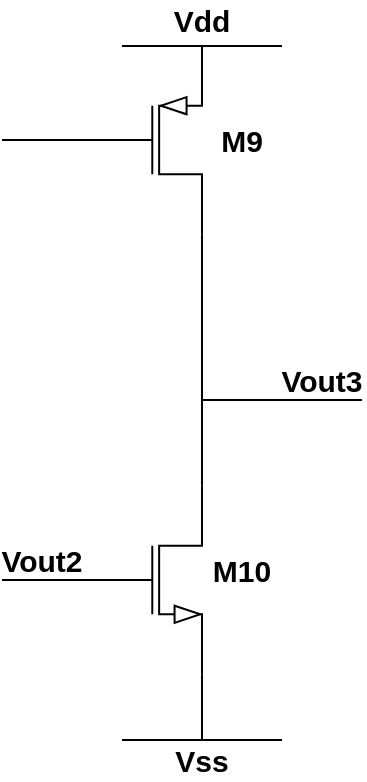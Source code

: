 <mxfile version="14.3.2" type="device"><diagram name="Page-1" id="7e0a89b8-554c-2b80-1dc8-d5c74ca68de4"><mxGraphModel dx="1038" dy="587" grid="1" gridSize="10" guides="1" tooltips="1" connect="1" arrows="1" fold="1" page="1" pageScale="1" pageWidth="1100" pageHeight="850" background="#ffffff" math="0" shadow="0"><root><mxCell id="0"/><mxCell id="1" parent="0"/><mxCell id="N3Lj-5ahxUxtJpbsk0bQ-2" value="" style="verticalLabelPosition=bottom;shadow=0;dashed=0;align=center;html=1;verticalAlign=top;shape=mxgraph.electrical.transistors.pmos;pointerEvents=1;" parent="1" vertex="1"><mxGeometry x="540" y="120" width="60" height="100" as="geometry"/></mxCell><mxCell id="N3Lj-5ahxUxtJpbsk0bQ-23" value="" style="endArrow=none;html=1;entryX=1;entryY=1;entryDx=0;entryDy=0;entryPerimeter=0;exitX=1;exitY=0;exitDx=0;exitDy=0;exitPerimeter=0;" parent="1" target="N3Lj-5ahxUxtJpbsk0bQ-2" edge="1" source="GH55UOPLb4ijh78MlcVY-3"><mxGeometry width="50" height="50" relative="1" as="geometry"><mxPoint x="600" y="280" as="sourcePoint"/><mxPoint x="540" y="190" as="targetPoint"/></mxGeometry></mxCell><mxCell id="N3Lj-5ahxUxtJpbsk0bQ-24" value="" style="endArrow=none;html=1;entryX=0;entryY=0.5;entryDx=0;entryDy=0;entryPerimeter=0;" parent="1" target="N3Lj-5ahxUxtJpbsk0bQ-2" edge="1"><mxGeometry width="50" height="50" relative="1" as="geometry"><mxPoint x="500" y="170" as="sourcePoint"/><mxPoint x="430" y="190" as="targetPoint"/></mxGeometry></mxCell><mxCell id="N3Lj-5ahxUxtJpbsk0bQ-31" value="" style="endArrow=none;html=1;" parent="1" edge="1"><mxGeometry width="50" height="50" relative="1" as="geometry"><mxPoint x="560" y="470" as="sourcePoint"/><mxPoint x="640" y="470" as="targetPoint"/></mxGeometry></mxCell><mxCell id="N3Lj-5ahxUxtJpbsk0bQ-33" value="Vdd" style="text;html=1;strokeColor=none;fillColor=none;align=center;verticalAlign=middle;whiteSpace=wrap;rounded=0;glass=0;fontStyle=1;fontSize=15;" parent="1" vertex="1"><mxGeometry x="580" y="100" width="40" height="20" as="geometry"/></mxCell><mxCell id="N3Lj-5ahxUxtJpbsk0bQ-36" value="&lt;div&gt;M9&lt;/div&gt;" style="text;html=1;strokeColor=none;fillColor=none;align=center;verticalAlign=middle;whiteSpace=wrap;rounded=0;glass=0;fontStyle=1;fontSize=15;" parent="1" vertex="1"><mxGeometry x="600" y="160" width="40" height="20" as="geometry"/></mxCell><mxCell id="N3Lj-5ahxUxtJpbsk0bQ-52" value="" style="endArrow=none;html=1;fontSize=15;" parent="1" edge="1"><mxGeometry width="50" height="50" relative="1" as="geometry"><mxPoint x="600" y="300" as="sourcePoint"/><mxPoint x="680" y="300" as="targetPoint"/></mxGeometry></mxCell><mxCell id="N3Lj-5ahxUxtJpbsk0bQ-53" value="&lt;div&gt;Vout2&lt;/div&gt;" style="text;html=1;strokeColor=none;fillColor=none;align=center;verticalAlign=middle;whiteSpace=wrap;rounded=0;glass=0;fontStyle=1;fontSize=15;" parent="1" vertex="1"><mxGeometry x="500" y="370" width="40" height="20" as="geometry"/></mxCell><mxCell id="GH55UOPLb4ijh78MlcVY-3" value="" style="verticalLabelPosition=bottom;shadow=0;dashed=0;align=center;html=1;verticalAlign=top;shape=mxgraph.electrical.transistors.nmos;pointerEvents=1;direction=west;flipH=1;flipV=1;" vertex="1" parent="1"><mxGeometry x="540" y="340" width="60" height="100" as="geometry"/></mxCell><mxCell id="GH55UOPLb4ijh78MlcVY-4" value="" style="endArrow=none;html=1;entryX=1;entryY=1;entryDx=0;entryDy=0;entryPerimeter=0;" edge="1" parent="1" target="GH55UOPLb4ijh78MlcVY-3"><mxGeometry width="50" height="50" relative="1" as="geometry"><mxPoint x="600" y="470" as="sourcePoint"/><mxPoint x="470" y="370" as="targetPoint"/></mxGeometry></mxCell><mxCell id="GH55UOPLb4ijh78MlcVY-5" value="Vss" style="text;html=1;strokeColor=none;fillColor=none;align=center;verticalAlign=middle;whiteSpace=wrap;rounded=0;glass=0;fontStyle=1;fontSize=15;" vertex="1" parent="1"><mxGeometry x="580" y="470" width="40" height="20" as="geometry"/></mxCell><mxCell id="GH55UOPLb4ijh78MlcVY-7" value="&lt;div&gt;M10&lt;/div&gt;" style="text;html=1;strokeColor=none;fillColor=none;align=center;verticalAlign=middle;whiteSpace=wrap;rounded=0;glass=0;fontStyle=1;fontSize=15;" vertex="1" parent="1"><mxGeometry x="600" y="375" width="40" height="20" as="geometry"/></mxCell><mxCell id="GH55UOPLb4ijh78MlcVY-12" value="" style="endArrow=none;html=1;" edge="1" parent="1"><mxGeometry width="50" height="50" relative="1" as="geometry"><mxPoint x="560" y="123" as="sourcePoint"/><mxPoint x="640" y="123" as="targetPoint"/></mxGeometry></mxCell><mxCell id="GH55UOPLb4ijh78MlcVY-14" value="" style="endArrow=none;html=1;entryX=0;entryY=0.5;entryDx=0;entryDy=0;entryPerimeter=0;" edge="1" parent="1" target="GH55UOPLb4ijh78MlcVY-3"><mxGeometry width="50" height="50" relative="1" as="geometry"><mxPoint x="500" y="390" as="sourcePoint"/><mxPoint x="340" y="340" as="targetPoint"/></mxGeometry></mxCell><mxCell id="GH55UOPLb4ijh78MlcVY-15" value="&lt;div&gt;Vout3&lt;/div&gt;" style="text;html=1;strokeColor=none;fillColor=none;align=center;verticalAlign=middle;whiteSpace=wrap;rounded=0;glass=0;fontStyle=1;fontSize=15;" vertex="1" parent="1"><mxGeometry x="640" y="280" width="40" height="20" as="geometry"/></mxCell></root></mxGraphModel></diagram></mxfile>